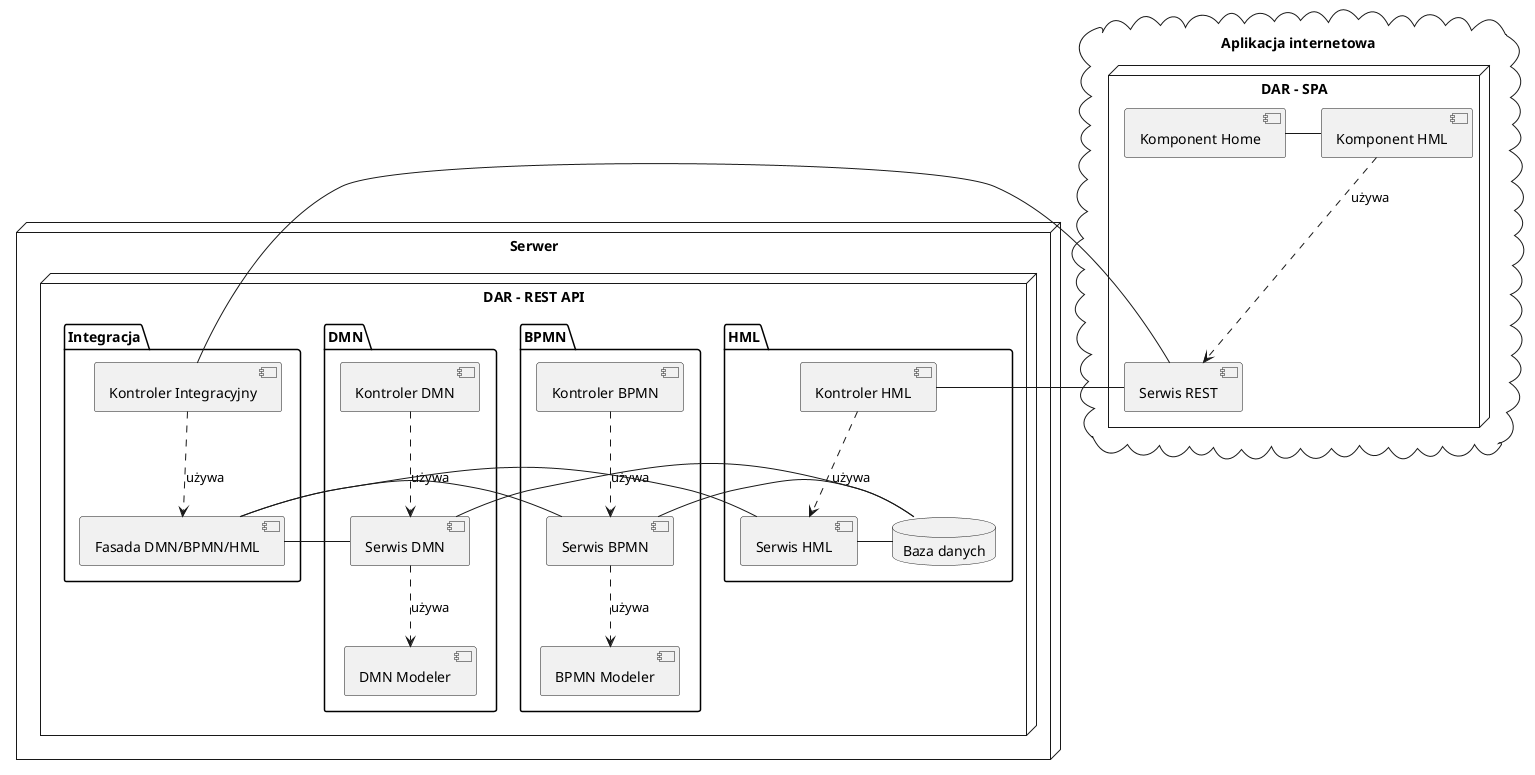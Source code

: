 @startuml components
node "Serwer" {
   node "DAR - REST API" {
       package "HML"{
           [Kontroler HML] 
           [Kontroler HML] ..> [Serwis HML] : używa
           [Serwis HML] - [Baza danych]
       }
        package "BPMN"{
          [Kontroler BPMN] ..> [Serwis BPMN] : używa
          [Serwis BPMN] ..> [BPMN Modeler]  : używa
          [Serwis BPMN] - [Baza danych]
       }
        package "DMN"{
        [Kontroler DMN] ..> [Serwis DMN] : używa
          [Serwis DMN] ..> [DMN Modeler]  : używa
          [Serwis DMN] - [Baza danych]
       }
      
       package "Integracja"{
           [Kontroler Integracyjny] ..> [Fasada DMN/BPMN/HML] : używa
           [Fasada DMN/BPMN/HML] - [Serwis DMN]
           [Fasada DMN/BPMN/HML] - [Serwis BPMN]
           [Fasada DMN/BPMN/HML] - [Serwis HML]
                       
       }
    } 
}
database "Baza danych" {
}
cloud "Aplikacja internetowa"{
    node "DAR - SPA" {
        [Komponent Home] - [Komponent HML] 
        [Komponent HML] ..> [Serwis REST] : używa
        [Serwis REST] - [Kontroler Integracyjny]    
        [Serwis REST] - [Kontroler HML]    
    } 
}

@enduml



